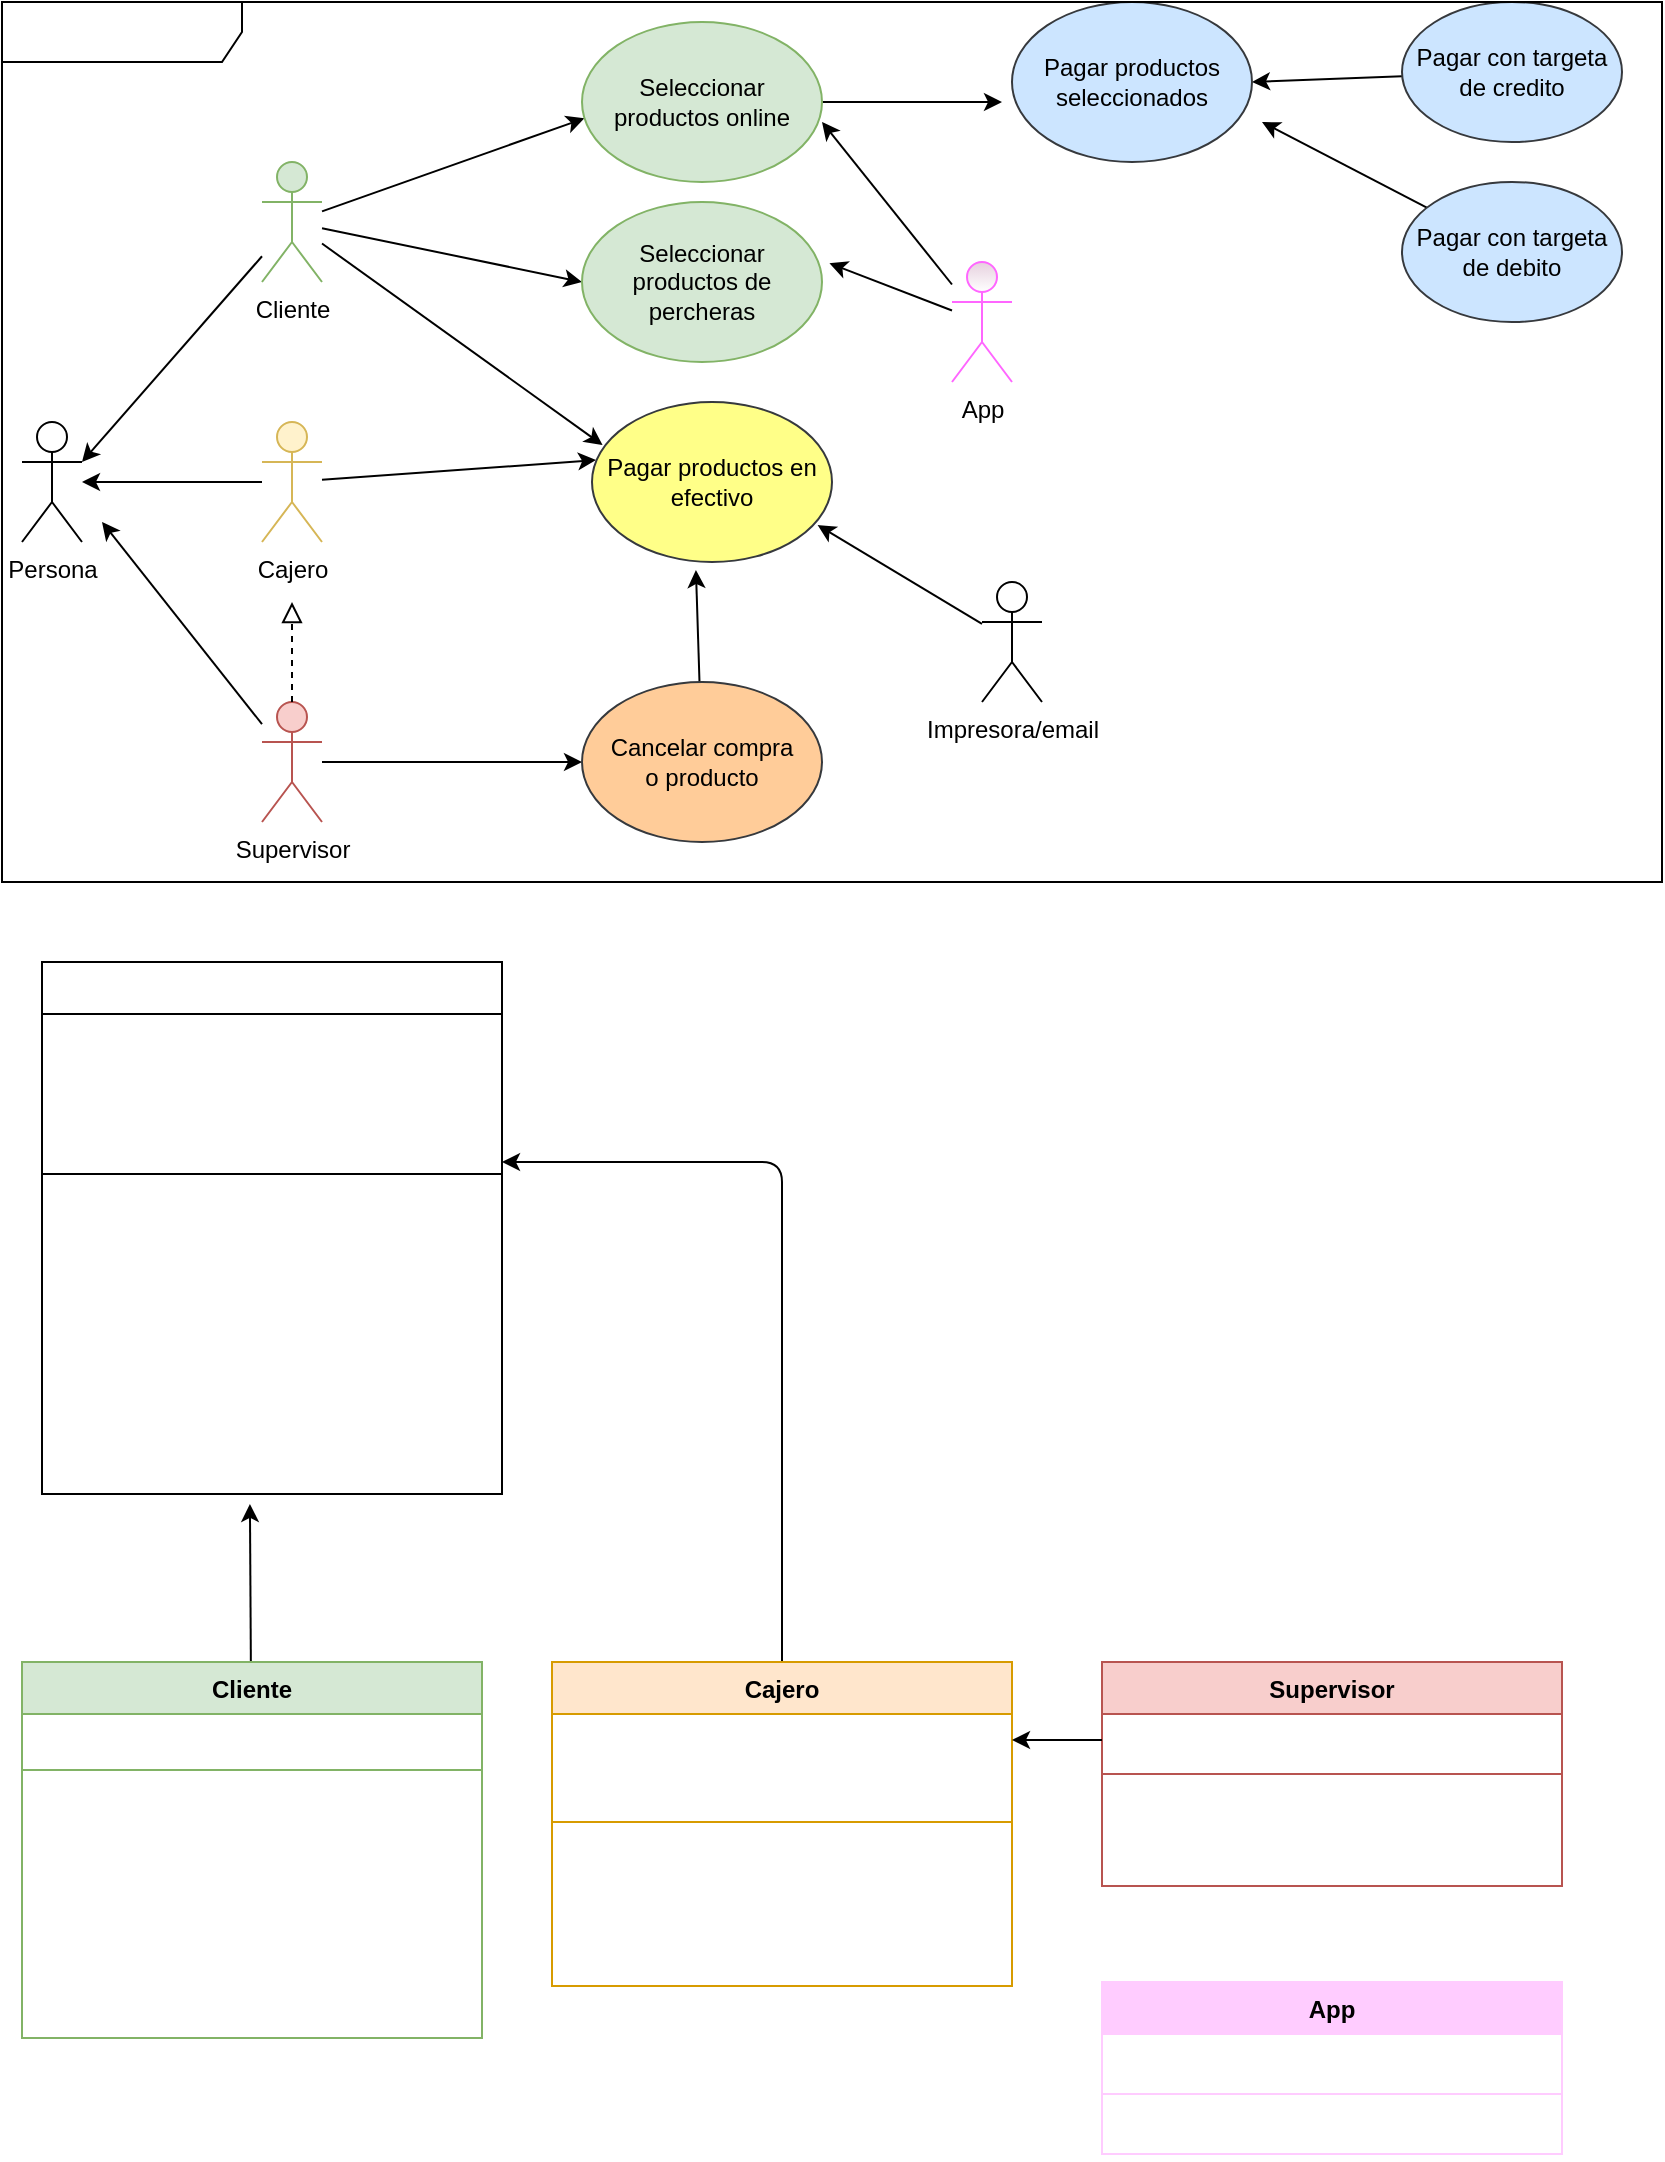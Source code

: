 <mxfile>
    <diagram id="ahkSeFTPhDwFonmHBwwW" name="Page-1">
        <mxGraphModel dx="856" dy="607" grid="1" gridSize="10" guides="1" tooltips="1" connect="1" arrows="1" fold="1" page="1" pageScale="1" pageWidth="850" pageHeight="1100" math="0" shadow="0">
            <root>
                <mxCell id="0"/>
                <mxCell id="1" parent="0"/>
                <mxCell id="2" value="Persona" style="shape=umlActor;verticalLabelPosition=bottom;verticalAlign=top;html=1;" parent="1" vertex="1">
                    <mxGeometry x="20" y="220" width="30" height="60" as="geometry"/>
                </mxCell>
                <mxCell id="18" style="edgeStyle=none;html=1;entryX=1;entryY=0.333;entryDx=0;entryDy=0;entryPerimeter=0;fontColor=#000000;" parent="1" source="5" target="2" edge="1">
                    <mxGeometry relative="1" as="geometry"/>
                </mxCell>
                <mxCell id="26" style="edgeStyle=none;html=1;entryX=0.01;entryY=0.602;entryDx=0;entryDy=0;entryPerimeter=0;fontColor=#FFFFFF;" parent="1" source="5" target="10" edge="1">
                    <mxGeometry relative="1" as="geometry"/>
                </mxCell>
                <mxCell id="28" style="edgeStyle=none;html=1;entryX=0;entryY=0.5;entryDx=0;entryDy=0;fontColor=#FFFFFF;" parent="1" source="5" target="11" edge="1">
                    <mxGeometry relative="1" as="geometry"/>
                </mxCell>
                <mxCell id="29" style="edgeStyle=none;html=1;entryX=0.044;entryY=0.269;entryDx=0;entryDy=0;entryPerimeter=0;fontColor=#FFFFFF;" parent="1" source="5" target="12" edge="1">
                    <mxGeometry relative="1" as="geometry"/>
                </mxCell>
                <mxCell id="5" value="Cliente" style="shape=umlActor;verticalLabelPosition=bottom;verticalAlign=top;html=1;fillColor=#d5e8d4;strokeColor=#82b366;" parent="1" vertex="1">
                    <mxGeometry x="140" y="90" width="30" height="60" as="geometry"/>
                </mxCell>
                <mxCell id="19" style="edgeStyle=none;html=1;fontColor=#000000;" parent="1" source="6" target="2" edge="1">
                    <mxGeometry relative="1" as="geometry">
                        <mxPoint x="50" y="240" as="targetPoint"/>
                    </mxGeometry>
                </mxCell>
                <mxCell id="30" style="edgeStyle=none;html=1;entryX=0.017;entryY=0.363;entryDx=0;entryDy=0;entryPerimeter=0;fontColor=#FFFFFF;" parent="1" source="6" target="12" edge="1">
                    <mxGeometry relative="1" as="geometry"/>
                </mxCell>
                <mxCell id="6" value="Cajero" style="shape=umlActor;verticalLabelPosition=bottom;verticalAlign=top;html=1;fillColor=#fff2cc;strokeColor=#d6b656;" parent="1" vertex="1">
                    <mxGeometry x="140" y="220" width="30" height="60" as="geometry"/>
                </mxCell>
                <mxCell id="31" style="edgeStyle=none;html=1;entryX=0;entryY=0.5;entryDx=0;entryDy=0;fontColor=#FFFFFF;" parent="1" source="7" target="15" edge="1">
                    <mxGeometry relative="1" as="geometry"/>
                </mxCell>
                <mxCell id="87" style="edgeStyle=none;html=1;fontColor=#000000;" edge="1" parent="1" source="7">
                    <mxGeometry relative="1" as="geometry">
                        <mxPoint x="60" y="270" as="targetPoint"/>
                    </mxGeometry>
                </mxCell>
                <mxCell id="7" value="Supervisor" style="shape=umlActor;verticalLabelPosition=bottom;verticalAlign=top;html=1;fillColor=#f8cecc;strokeColor=#b85450;" parent="1" vertex="1">
                    <mxGeometry x="140" y="360" width="30" height="60" as="geometry"/>
                </mxCell>
                <mxCell id="43" style="edgeStyle=none;html=1;fontColor=#FFFFFF;" parent="1" source="10" edge="1">
                    <mxGeometry relative="1" as="geometry">
                        <mxPoint x="510" y="60" as="targetPoint"/>
                    </mxGeometry>
                </mxCell>
                <mxCell id="10" value="Seleccionar productos online" style="ellipse;whiteSpace=wrap;html=1;fillColor=#d5e8d4;strokeColor=#82b366;fontColor=#000000;" parent="1" vertex="1">
                    <mxGeometry x="300" y="20" width="120" height="80" as="geometry"/>
                </mxCell>
                <mxCell id="11" value="Seleccionar productos de percheras" style="ellipse;whiteSpace=wrap;html=1;fillColor=#d5e8d4;strokeColor=#82b366;fontColor=#000000;" parent="1" vertex="1">
                    <mxGeometry x="300" y="110" width="120" height="80" as="geometry"/>
                </mxCell>
                <mxCell id="12" value="Pagar productos en efectivo" style="ellipse;whiteSpace=wrap;html=1;fillColor=#ffff88;strokeColor=#36393d;fontColor=#000000;" parent="1" vertex="1">
                    <mxGeometry x="305" y="210" width="120" height="80" as="geometry"/>
                </mxCell>
                <mxCell id="35" style="edgeStyle=none;html=1;entryX=0.433;entryY=1.05;entryDx=0;entryDy=0;entryPerimeter=0;fontColor=#FFFFFF;" parent="1" source="15" target="12" edge="1">
                    <mxGeometry relative="1" as="geometry"/>
                </mxCell>
                <mxCell id="15" value="Cancelar compra o&amp;nbsp;producto" style="ellipse;whiteSpace=wrap;html=1;fillColor=#ffcc99;strokeColor=#36393d;fontColor=#000000;" parent="1" vertex="1">
                    <mxGeometry x="300" y="350" width="120" height="80" as="geometry"/>
                </mxCell>
                <mxCell id="32" style="edgeStyle=none;html=1;entryX=1;entryY=0.625;entryDx=0;entryDy=0;entryPerimeter=0;fontColor=#FFFFFF;" parent="1" source="16" target="10" edge="1">
                    <mxGeometry relative="1" as="geometry"/>
                </mxCell>
                <mxCell id="33" style="edgeStyle=none;html=1;entryX=1.031;entryY=0.383;entryDx=0;entryDy=0;entryPerimeter=0;fontColor=#FFFFFF;" parent="1" source="16" target="11" edge="1">
                    <mxGeometry relative="1" as="geometry"/>
                </mxCell>
                <mxCell id="16" value="App" style="shape=umlActor;verticalLabelPosition=bottom;verticalAlign=top;html=1;fillColor=#e6d0de;strokeColor=#FF66FF;gradientColor=#FFFFFF;" parent="1" vertex="1">
                    <mxGeometry x="485" y="140" width="30" height="60" as="geometry"/>
                </mxCell>
                <mxCell id="34" style="edgeStyle=none;html=1;fontColor=#FFFFFF;entryX=0.94;entryY=0.769;entryDx=0;entryDy=0;entryPerimeter=0;" parent="1" source="17" target="12" edge="1">
                    <mxGeometry relative="1" as="geometry">
                        <mxPoint x="450" y="290" as="targetPoint"/>
                    </mxGeometry>
                </mxCell>
                <mxCell id="17" value="Impresora/email" style="shape=umlActor;verticalLabelPosition=bottom;verticalAlign=top;html=1;" parent="1" vertex="1">
                    <mxGeometry x="500" y="300" width="30" height="60" as="geometry"/>
                </mxCell>
                <mxCell id="36" value="" style="endArrow=block;startArrow=none;endFill=0;startFill=0;endSize=8;html=1;verticalAlign=bottom;dashed=1;labelBackgroundColor=none;fontColor=#FFFFFF;exitX=0.5;exitY=0;exitDx=0;exitDy=0;exitPerimeter=0;" parent="1" source="7" edge="1">
                    <mxGeometry width="160" relative="1" as="geometry">
                        <mxPoint x="145" y="320" as="sourcePoint"/>
                        <mxPoint x="155" y="310" as="targetPoint"/>
                    </mxGeometry>
                </mxCell>
                <mxCell id="40" style="edgeStyle=none;html=1;entryX=1;entryY=0.5;entryDx=0;entryDy=0;fontColor=#FFFFFF;" parent="1" source="37" target="38" edge="1">
                    <mxGeometry relative="1" as="geometry"/>
                </mxCell>
                <mxCell id="37" value="Pagar con targeta de credito" style="ellipse;whiteSpace=wrap;html=1;fillColor=#cce5ff;strokeColor=#36393d;fontColor=#000000;" parent="1" vertex="1">
                    <mxGeometry x="710" y="10" width="110" height="70" as="geometry"/>
                </mxCell>
                <mxCell id="38" value="Pagar productos seleccionados" style="ellipse;whiteSpace=wrap;html=1;fillColor=#cce5ff;strokeColor=#36393d;fontColor=#000000;" parent="1" vertex="1">
                    <mxGeometry x="515" y="10" width="120" height="80" as="geometry"/>
                </mxCell>
                <mxCell id="41" style="edgeStyle=none;html=1;fontColor=#FFFFFF;" parent="1" source="39" edge="1">
                    <mxGeometry relative="1" as="geometry">
                        <mxPoint x="640" y="70" as="targetPoint"/>
                    </mxGeometry>
                </mxCell>
                <mxCell id="39" value="Pagar con targeta de debito" style="ellipse;whiteSpace=wrap;html=1;fillColor=#cce5ff;strokeColor=#36393d;fontColor=#000000;" parent="1" vertex="1">
                    <mxGeometry x="710" y="100" width="110" height="70" as="geometry"/>
                </mxCell>
                <mxCell id="45" value="Persona" style="swimlane;fontStyle=1;align=center;verticalAlign=top;childLayout=stackLayout;horizontal=1;startSize=26;horizontalStack=0;resizeParent=1;resizeParentMax=0;resizeLast=0;collapsible=1;marginBottom=0;fontColor=#FFFFFF;" parent="1" vertex="1">
                    <mxGeometry x="30" y="490" width="230" height="266" as="geometry"/>
                </mxCell>
                <mxCell id="50" value="-nombre: String" style="text;strokeColor=none;fillColor=none;align=left;verticalAlign=top;spacingLeft=4;spacingRight=4;overflow=hidden;rotatable=0;points=[[0,0.5],[1,0.5]];portConstraint=eastwest;fontColor=#FFFFFF;" parent="45" vertex="1">
                    <mxGeometry y="26" width="230" height="26" as="geometry"/>
                </mxCell>
                <mxCell id="46" value="-apellido: Srtring" style="text;strokeColor=none;fillColor=none;align=left;verticalAlign=top;spacingLeft=4;spacingRight=4;overflow=hidden;rotatable=0;points=[[0,0.5],[1,0.5]];portConstraint=eastwest;fontColor=#FFFFFF;" parent="45" vertex="1">
                    <mxGeometry y="52" width="230" height="24" as="geometry"/>
                </mxCell>
                <mxCell id="49" value="-cedula: String" style="text;strokeColor=none;fillColor=none;align=left;verticalAlign=top;spacingLeft=4;spacingRight=4;overflow=hidden;rotatable=0;points=[[0,0.5],[1,0.5]];portConstraint=eastwest;fontColor=#FFFFFF;" parent="45" vertex="1">
                    <mxGeometry y="76" width="230" height="26" as="geometry"/>
                </mxCell>
                <mxCell id="47" value="" style="line;strokeWidth=1;fillColor=none;align=left;verticalAlign=middle;spacingTop=-1;spacingLeft=3;spacingRight=3;rotatable=0;labelPosition=right;points=[];portConstraint=eastwest;strokeColor=inherit;fontColor=#FFFFFF;" parent="45" vertex="1">
                    <mxGeometry y="102" width="230" height="8" as="geometry"/>
                </mxCell>
                <mxCell id="104" value="+setNombre( nombre Stringg): void" style="text;strokeColor=none;fillColor=none;align=left;verticalAlign=top;spacingLeft=4;spacingRight=4;overflow=hidden;rotatable=0;points=[[0,0.5],[1,0.5]];portConstraint=eastwest;fontColor=#FFFFFF;" vertex="1" parent="45">
                    <mxGeometry y="110" width="230" height="26" as="geometry"/>
                </mxCell>
                <mxCell id="105" value="+getNombre():Void" style="text;strokeColor=none;fillColor=none;align=left;verticalAlign=top;spacingLeft=4;spacingRight=4;overflow=hidden;rotatable=0;points=[[0,0.5],[1,0.5]];portConstraint=eastwest;fontColor=#FFFFFF;" vertex="1" parent="45">
                    <mxGeometry y="136" width="230" height="26" as="geometry"/>
                </mxCell>
                <mxCell id="56" value="+setApellido(apellido String): void" style="text;strokeColor=none;fillColor=none;align=left;verticalAlign=top;spacingLeft=4;spacingRight=4;overflow=hidden;rotatable=0;points=[[0,0.5],[1,0.5]];portConstraint=eastwest;fontColor=#FFFFFF;" parent="45" vertex="1">
                    <mxGeometry y="162" width="230" height="26" as="geometry"/>
                </mxCell>
                <mxCell id="55" value="+getApellido(String):void" style="text;strokeColor=none;fillColor=none;align=left;verticalAlign=top;spacingLeft=4;spacingRight=4;overflow=hidden;rotatable=0;points=[[0,0.5],[1,0.5]];portConstraint=eastwest;fontColor=#FFFFFF;" parent="45" vertex="1">
                    <mxGeometry y="188" width="230" height="26" as="geometry"/>
                </mxCell>
                <mxCell id="103" value="+setCedula(cedula String): void" style="text;strokeColor=none;fillColor=none;align=left;verticalAlign=top;spacingLeft=4;spacingRight=4;overflow=hidden;rotatable=0;points=[[0,0.5],[1,0.5]];portConstraint=eastwest;fontColor=#FFFFFF;" vertex="1" parent="45">
                    <mxGeometry y="214" width="230" height="26" as="geometry"/>
                </mxCell>
                <mxCell id="54" value="+ getCedula(): String " style="text;strokeColor=none;fillColor=none;align=left;verticalAlign=top;spacingLeft=4;spacingRight=4;overflow=hidden;rotatable=0;points=[[0,0.5],[1,0.5]];portConstraint=eastwest;fontColor=#FFFFFF;" parent="45" vertex="1">
                    <mxGeometry y="240" width="230" height="26" as="geometry"/>
                </mxCell>
                <mxCell id="102" style="edgeStyle=none;html=1;entryX=1;entryY=0.923;entryDx=0;entryDy=0;entryPerimeter=0;fontColor=#FFFFFF;" edge="1" parent="1" source="57" target="49">
                    <mxGeometry relative="1" as="geometry">
                        <Array as="points">
                            <mxPoint x="400" y="590"/>
                            <mxPoint x="330" y="590"/>
                        </Array>
                    </mxGeometry>
                </mxCell>
                <mxCell id="57" value="Cajero" style="swimlane;fontStyle=1;align=center;verticalAlign=top;childLayout=stackLayout;horizontal=1;startSize=26;horizontalStack=0;resizeParent=1;resizeParentMax=0;resizeLast=0;collapsible=1;marginBottom=0;fillColor=#ffe6cc;strokeColor=#d79b00;fontColor=#000000;" parent="1" vertex="1">
                    <mxGeometry x="285" y="840" width="230" height="162" as="geometry">
                        <mxRectangle x="285" y="717" width="80" height="30" as="alternateBounds"/>
                    </mxGeometry>
                </mxCell>
                <mxCell id="58" value="-usuario:String" style="text;strokeColor=none;fillColor=none;align=left;verticalAlign=top;spacingLeft=4;spacingRight=4;overflow=hidden;rotatable=0;points=[[0,0.5],[1,0.5]];portConstraint=eastwest;fontColor=#FFFFFF;" parent="57" vertex="1">
                    <mxGeometry y="26" width="230" height="26" as="geometry"/>
                </mxCell>
                <mxCell id="59" value="-clave:String" style="text;strokeColor=none;fillColor=none;align=left;verticalAlign=top;spacingLeft=4;spacingRight=4;overflow=hidden;rotatable=0;points=[[0,0.5],[1,0.5]];portConstraint=eastwest;fontColor=#FFFFFF;" parent="57" vertex="1">
                    <mxGeometry y="52" width="230" height="24" as="geometry"/>
                </mxCell>
                <mxCell id="61" value="" style="line;strokeWidth=1;fillColor=none;align=left;verticalAlign=middle;spacingTop=-1;spacingLeft=3;spacingRight=3;rotatable=0;labelPosition=right;points=[];portConstraint=eastwest;strokeColor=inherit;fontColor=#FFFFFF;" parent="57" vertex="1">
                    <mxGeometry y="76" width="230" height="8" as="geometry"/>
                </mxCell>
                <mxCell id="62" value="+setUsuario(user String):" style="text;strokeColor=none;fillColor=none;align=left;verticalAlign=top;spacingLeft=4;spacingRight=4;overflow=hidden;rotatable=0;points=[[0,0.5],[1,0.5]];portConstraint=eastwest;fontColor=#FFFFFF;" parent="57" vertex="1">
                    <mxGeometry y="84" width="230" height="26" as="geometry"/>
                </mxCell>
                <mxCell id="78" value="+setClave(password String):void" style="text;strokeColor=none;fillColor=none;align=left;verticalAlign=top;spacingLeft=4;spacingRight=4;overflow=hidden;rotatable=0;points=[[0,0.5],[1,0.5]];portConstraint=eastwest;fontColor=#FFFFFF;" vertex="1" parent="57">
                    <mxGeometry y="110" width="230" height="26" as="geometry"/>
                </mxCell>
                <mxCell id="64" value="+setClave(password String):void" style="text;strokeColor=none;fillColor=none;align=left;verticalAlign=top;spacingLeft=4;spacingRight=4;overflow=hidden;rotatable=0;points=[[0,0.5],[1,0.5]];portConstraint=eastwest;fontColor=#FFFFFF;" parent="57" vertex="1">
                    <mxGeometry y="136" width="230" height="26" as="geometry"/>
                </mxCell>
                <mxCell id="110" style="edgeStyle=none;html=1;entryX=0.452;entryY=1.192;entryDx=0;entryDy=0;entryPerimeter=0;fontColor=#FFFFFF;" edge="1" parent="1" source="66" target="54">
                    <mxGeometry relative="1" as="geometry"/>
                </mxCell>
                <mxCell id="66" value="Cliente" style="swimlane;fontStyle=1;align=center;verticalAlign=top;childLayout=stackLayout;horizontal=1;startSize=26;horizontalStack=0;resizeParent=1;resizeParentMax=0;resizeLast=0;collapsible=1;marginBottom=0;fillColor=#d5e8d4;strokeColor=#82b366;swimlaneFillColor=none;fontColor=#000000;" parent="1" vertex="1">
                    <mxGeometry x="20" y="840" width="230" height="188" as="geometry">
                        <mxRectangle x="20" y="730" width="80" height="30" as="alternateBounds"/>
                    </mxGeometry>
                </mxCell>
                <mxCell id="68" value="-dinero: float" style="text;strokeColor=none;fillColor=none;align=left;verticalAlign=top;spacingLeft=4;spacingRight=4;overflow=hidden;rotatable=0;points=[[0,0.5],[1,0.5]];portConstraint=eastwest;fontColor=#FFFFFF;" parent="66" vertex="1">
                    <mxGeometry y="26" width="230" height="24" as="geometry"/>
                </mxCell>
                <mxCell id="69" value="" style="line;strokeWidth=1;fillColor=none;align=left;verticalAlign=middle;spacingTop=-1;spacingLeft=3;spacingRight=3;rotatable=0;labelPosition=right;points=[];portConstraint=eastwest;strokeColor=inherit;fontColor=#FFFFFF;" parent="66" vertex="1">
                    <mxGeometry y="50" width="230" height="8" as="geometry"/>
                </mxCell>
                <mxCell id="70" value="+getDinero():float" style="text;strokeColor=none;fillColor=none;align=left;verticalAlign=top;spacingLeft=4;spacingRight=4;overflow=hidden;rotatable=0;points=[[0,0.5],[1,0.5]];portConstraint=eastwest;fontColor=#FFFFFF;" parent="66" vertex="1">
                    <mxGeometry y="58" width="230" height="26" as="geometry"/>
                </mxCell>
                <mxCell id="76" value="+setDinero(float):void" style="text;strokeColor=none;fillColor=none;align=left;verticalAlign=top;spacingLeft=4;spacingRight=4;overflow=hidden;rotatable=0;points=[[0,0.5],[1,0.5]];portConstraint=eastwest;fontColor=#FFFFFF;" vertex="1" parent="66">
                    <mxGeometry y="84" width="230" height="26" as="geometry"/>
                </mxCell>
                <mxCell id="75" value="+seleccionarProductosOnline():void" style="text;strokeColor=none;fillColor=none;align=left;verticalAlign=top;spacingLeft=4;spacingRight=4;overflow=hidden;rotatable=0;points=[[0,0.5],[1,0.5]];portConstraint=eastwest;fontColor=#FFFFFF;" vertex="1" parent="66">
                    <mxGeometry y="110" width="230" height="26" as="geometry"/>
                </mxCell>
                <mxCell id="77" value="+pagarProducto():Boolean" style="text;strokeColor=none;fillColor=none;align=left;verticalAlign=top;spacingLeft=4;spacingRight=4;overflow=hidden;rotatable=0;points=[[0,0.5],[1,0.5]];portConstraint=eastwest;fontColor=#FFFFFF;" vertex="1" parent="66">
                    <mxGeometry y="136" width="230" height="26" as="geometry"/>
                </mxCell>
                <mxCell id="71" value="+cancelarProducto():Boolean" style="text;strokeColor=none;fillColor=none;align=left;verticalAlign=top;spacingLeft=4;spacingRight=4;overflow=hidden;rotatable=0;points=[[0,0.5],[1,0.5]];portConstraint=eastwest;fontColor=#FFFFFF;" parent="66" vertex="1">
                    <mxGeometry y="162" width="230" height="26" as="geometry"/>
                </mxCell>
                <mxCell id="88" value="Supervisor" style="swimlane;fontStyle=1;align=center;verticalAlign=top;childLayout=stackLayout;horizontal=1;startSize=26;horizontalStack=0;resizeParent=1;resizeParentMax=0;resizeLast=0;collapsible=1;marginBottom=0;fillColor=#f8cecc;strokeColor=#b85450;fontColor=#000000;" vertex="1" parent="1">
                    <mxGeometry x="560" y="840" width="230" height="112" as="geometry">
                        <mxRectangle x="560" y="717" width="100" height="30" as="alternateBounds"/>
                    </mxGeometry>
                </mxCell>
                <mxCell id="89" value="-llaveAutorizar:String" style="text;strokeColor=none;fillColor=none;align=left;verticalAlign=top;spacingLeft=4;spacingRight=4;overflow=hidden;rotatable=0;points=[[0,0.5],[1,0.5]];portConstraint=eastwest;fontColor=#FFFFFF;" vertex="1" parent="88">
                    <mxGeometry y="26" width="230" height="26" as="geometry"/>
                </mxCell>
                <mxCell id="91" value="" style="line;strokeWidth=1;fillColor=none;align=left;verticalAlign=middle;spacingTop=-1;spacingLeft=3;spacingRight=3;rotatable=0;labelPosition=right;points=[];portConstraint=eastwest;strokeColor=inherit;fontColor=#FFFFFF;" vertex="1" parent="88">
                    <mxGeometry y="52" width="230" height="8" as="geometry"/>
                </mxCell>
                <mxCell id="92" value="+setLlaveAutorizar(String):void" style="text;strokeColor=none;fillColor=none;align=left;verticalAlign=top;spacingLeft=4;spacingRight=4;overflow=hidden;rotatable=0;points=[[0,0.5],[1,0.5]];portConstraint=eastwest;fontColor=#FFFFFF;" vertex="1" parent="88">
                    <mxGeometry y="60" width="230" height="26" as="geometry"/>
                </mxCell>
                <mxCell id="94" value="+getLlaveAutorizar(String):void" style="text;strokeColor=none;fillColor=none;align=left;verticalAlign=top;spacingLeft=4;spacingRight=4;overflow=hidden;rotatable=0;points=[[0,0.5],[1,0.5]];portConstraint=eastwest;fontColor=#FFFFFF;" vertex="1" parent="88">
                    <mxGeometry y="86" width="230" height="26" as="geometry"/>
                </mxCell>
                <mxCell id="96" value="App" style="swimlane;fontStyle=1;align=center;verticalAlign=top;childLayout=stackLayout;horizontal=1;startSize=26;horizontalStack=0;resizeParent=1;resizeParentMax=0;resizeLast=0;collapsible=1;marginBottom=0;fillColor=#FFCCFF;strokeColor=#FFCCFF;fontColor=#000000;" vertex="1" parent="1">
                    <mxGeometry x="560" y="1000" width="230" height="86" as="geometry">
                        <mxRectangle x="560" y="717" width="100" height="30" as="alternateBounds"/>
                    </mxGeometry>
                </mxCell>
                <mxCell id="97" value="-conexionBaseDeDatos:String" style="text;strokeColor=none;fillColor=none;align=left;verticalAlign=top;spacingLeft=4;spacingRight=4;overflow=hidden;rotatable=0;points=[[0,0.5],[1,0.5]];portConstraint=eastwest;fontColor=#FFFFFF;" vertex="1" parent="96">
                    <mxGeometry y="26" width="230" height="26" as="geometry"/>
                </mxCell>
                <mxCell id="98" value="" style="line;strokeWidth=1;fillColor=none;align=left;verticalAlign=middle;spacingTop=-1;spacingLeft=3;spacingRight=3;rotatable=0;labelPosition=right;points=[];portConstraint=eastwest;strokeColor=inherit;fontColor=#FFFFFF;" vertex="1" parent="96">
                    <mxGeometry y="52" width="230" height="8" as="geometry"/>
                </mxCell>
                <mxCell id="100" value="+main(String[] args):void" style="text;strokeColor=none;fillColor=none;align=left;verticalAlign=top;spacingLeft=4;spacingRight=4;overflow=hidden;rotatable=0;points=[[0,0.5],[1,0.5]];portConstraint=eastwest;fontColor=#FFFFFF;" vertex="1" parent="96">
                    <mxGeometry y="60" width="230" height="26" as="geometry"/>
                </mxCell>
                <mxCell id="101" value="&lt;font color=&quot;#ffffff&quot;&gt;DCaso Tuti&lt;/font&gt;" style="shape=umlFrame;whiteSpace=wrap;html=1;width=120;height=30;boundedLbl=1;verticalAlign=middle;align=left;spacingLeft=5;strokeColor=default;fontColor=#000000;fillColor=none;gradientColor=#FFFFFF;" vertex="1" parent="1">
                    <mxGeometry x="10" y="10" width="830" height="440" as="geometry"/>
                </mxCell>
                <mxCell id="107" style="edgeStyle=none;html=1;entryX=1;entryY=0.5;entryDx=0;entryDy=0;fontColor=#FFFFFF;" edge="1" parent="1" source="89" target="58">
                    <mxGeometry relative="1" as="geometry"/>
                </mxCell>
            </root>
        </mxGraphModel>
    </diagram>
</mxfile>